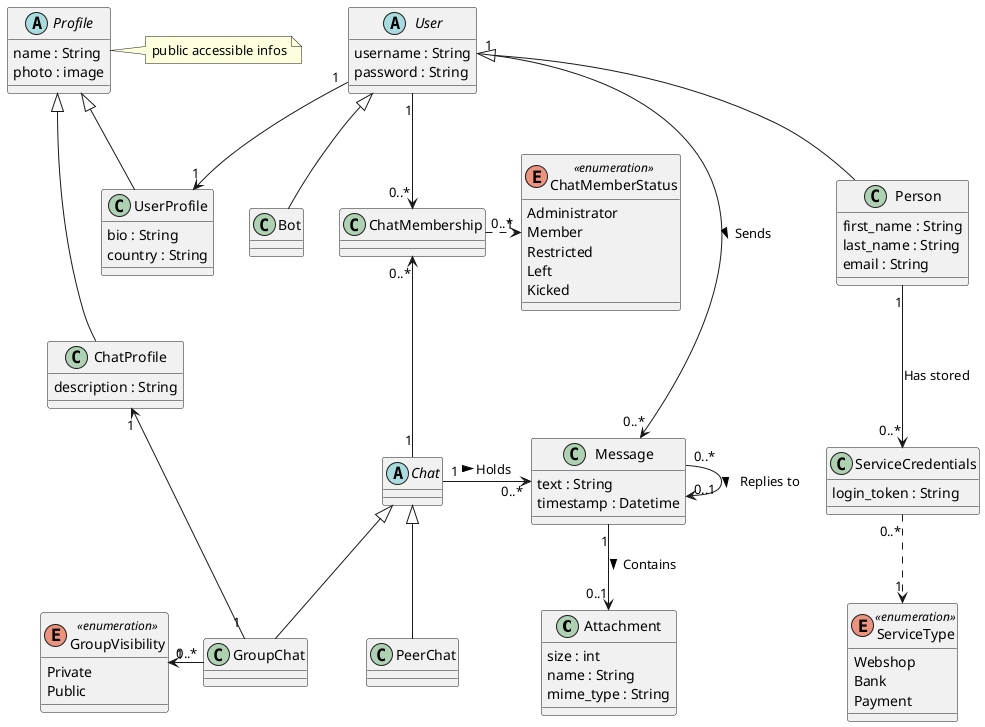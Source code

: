@startuml chat-domain
' classes in alphabetical order
class Attachment {
    size : int
    name : String
    mime_type : String
}

abstract class Chat

class ChatMembership

enum ChatMemberStatus <<enumeration>> {
    Administrator
    Member
    Restricted
    Left
    Kicked
}

class ChatProfile {
    description : String
}

class GroupChat

enum GroupVisibility <<enumeration>> {
    Private
    Public
}

class ServiceCredentials {
    login_token : String
}

class Message {
    text : String
    timestamp : Datetime
}

class Person {
    first_name : String
    last_name : String
    email : String
}

class PeerChat

abstract class Profile {
    name : String
    photo : image
}

enum ServiceType <<enumeration>> {
    Webshop
    Bank
    Payment
}

abstract class User {
    username : String
    password : String
}

class UserProfile {
    bio : String
    country : String
}

' Inheritance
'' Profile
Profile <|-- ChatProfile
Profile <|-- UserProfile
'' Chat inheritance
Chat <|-- PeerChat
Chat <|-- GroupChat

'' Person inheritance
User <|-- Person
User <|-- Bot

' Relations
'' to Chat
User "1" --> "0..*" ChatMembership
Chat "1" -up-> "0..*" ChatMembership

'' to Message
User "1" --> "0..*" Message : Sends >
Chat "1" -right-> "0..*" Message : Holds >
Message "1" --> "0..1" Attachment : Contains >
Message "0..*" --> "0..1" Message : Replies to >

'' with Enumerations
ServiceCredentials "0..*" ..> "1" ServiceType
ChatMembership "0..*" .right.> "1" ChatMemberStatus
GroupChat "0..*" -left-> "1" GroupVisibility

'' Misc
Person "1" --> "0..*" ServiceCredentials : Has stored
User "1" --> "1" UserProfile
GroupChat "1" -up-> "1" ChatProfile

note right of Profile: public accessible infos
@enduml

